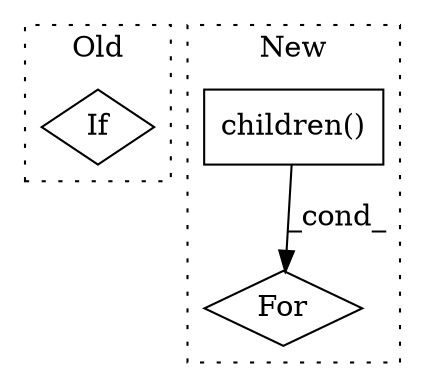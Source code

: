 digraph G {
subgraph cluster0 {
1 [label="If" a="96" s="21463" l="3" shape="diamond"];
label = "Old";
style="dotted";
}
subgraph cluster1 {
2 [label="children()" a="75" s="22019" l="12" shape="box"];
3 [label="For" a="107" s="22073,22089" l="4,121" shape="diamond"];
label = "New";
style="dotted";
}
2 -> 3 [label="_cond_"];
}